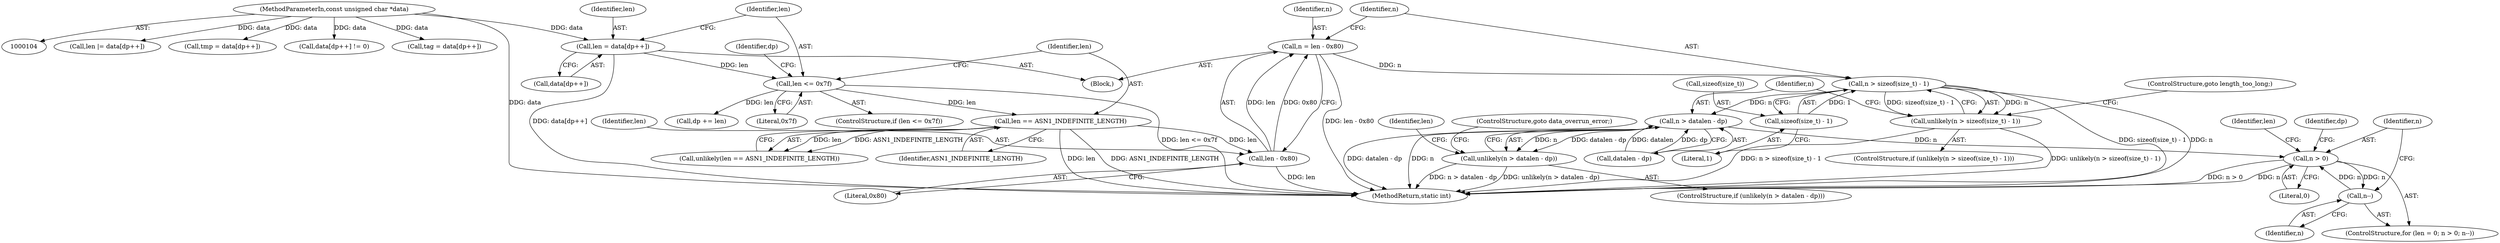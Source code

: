 digraph "1_linux_23c8a812dc3c621009e4f0e5342aa4e2ede1ceaa@API" {
"1000246" [label="(Call,n > sizeof(size_t) - 1)"];
"1000239" [label="(Call,n = len - 0x80)"];
"1000241" [label="(Call,len - 0x80)"];
"1000222" [label="(Call,len == ASN1_INDEFINITE_LENGTH)"];
"1000212" [label="(Call,len <= 0x7f)"];
"1000205" [label="(Call,len = data[dp++])"];
"1000105" [label="(MethodParameterIn,const unsigned char *data)"];
"1000248" [label="(Call,sizeof(size_t) - 1)"];
"1000245" [label="(Call,unlikely(n > sizeof(size_t) - 1))"];
"1000255" [label="(Call,n > datalen - dp)"];
"1000254" [label="(Call,unlikely(n > datalen - dp))"];
"1000265" [label="(Call,n > 0)"];
"1000268" [label="(Call,n--)"];
"1000251" [label="(Literal,1)"];
"1000240" [label="(Identifier,n)"];
"1000246" [label="(Call,n > sizeof(size_t) - 1)"];
"1000217" [label="(Identifier,dp)"];
"1000224" [label="(Identifier,ASN1_INDEFINITE_LENGTH)"];
"1000268" [label="(Call,n--)"];
"1000263" [label="(Identifier,len)"];
"1000274" [label="(Call,len |= data[dp++])"];
"1000269" [label="(Identifier,n)"];
"1000249" [label="(Call,sizeof(size_t))"];
"1000261" [label="(ControlStructure,for (len = 0; n > 0; n--))"];
"1000245" [label="(Call,unlikely(n > sizeof(size_t) - 1))"];
"1000243" [label="(Literal,0x80)"];
"1000272" [label="(Identifier,len)"];
"1000265" [label="(Call,n > 0)"];
"1000257" [label="(Call,datalen - dp)"];
"1000213" [label="(Identifier,len)"];
"1000266" [label="(Identifier,n)"];
"1000247" [label="(Identifier,n)"];
"1000214" [label="(Literal,0x7f)"];
"1000211" [label="(ControlStructure,if (len <= 0x7f))"];
"1000216" [label="(Call,dp += len)"];
"1000256" [label="(Identifier,n)"];
"1000281" [label="(Identifier,dp)"];
"1000242" [label="(Identifier,len)"];
"1000254" [label="(Call,unlikely(n > datalen - dp))"];
"1000205" [label="(Call,len = data[dp++])"];
"1000196" [label="(Call,tmp = data[dp++])"];
"1000206" [label="(Identifier,len)"];
"1000239" [label="(Call,n = len - 0x80)"];
"1000110" [label="(Block,)"];
"1000260" [label="(ControlStructure,goto data_overrun_error;)"];
"1000222" [label="(Call,len == ASN1_INDEFINITE_LENGTH)"];
"1000241" [label="(Call,len - 0x80)"];
"1000151" [label="(Call,data[dp++] != 0)"];
"1000223" [label="(Identifier,len)"];
"1000105" [label="(MethodParameterIn,const unsigned char *data)"];
"1000212" [label="(Call,len <= 0x7f)"];
"1000321" [label="(MethodReturn,static int)"];
"1000221" [label="(Call,unlikely(len == ASN1_INDEFINITE_LENGTH))"];
"1000139" [label="(Call,tag = data[dp++])"];
"1000252" [label="(ControlStructure,goto length_too_long;)"];
"1000207" [label="(Call,data[dp++])"];
"1000244" [label="(ControlStructure,if (unlikely(n > sizeof(size_t) - 1)))"];
"1000253" [label="(ControlStructure,if (unlikely(n > datalen - dp)))"];
"1000267" [label="(Literal,0)"];
"1000255" [label="(Call,n > datalen - dp)"];
"1000248" [label="(Call,sizeof(size_t) - 1)"];
"1000246" -> "1000245"  [label="AST: "];
"1000246" -> "1000248"  [label="CFG: "];
"1000247" -> "1000246"  [label="AST: "];
"1000248" -> "1000246"  [label="AST: "];
"1000245" -> "1000246"  [label="CFG: "];
"1000246" -> "1000321"  [label="DDG: sizeof(size_t) - 1"];
"1000246" -> "1000321"  [label="DDG: n"];
"1000246" -> "1000245"  [label="DDG: n"];
"1000246" -> "1000245"  [label="DDG: sizeof(size_t) - 1"];
"1000239" -> "1000246"  [label="DDG: n"];
"1000248" -> "1000246"  [label="DDG: 1"];
"1000246" -> "1000255"  [label="DDG: n"];
"1000239" -> "1000110"  [label="AST: "];
"1000239" -> "1000241"  [label="CFG: "];
"1000240" -> "1000239"  [label="AST: "];
"1000241" -> "1000239"  [label="AST: "];
"1000247" -> "1000239"  [label="CFG: "];
"1000239" -> "1000321"  [label="DDG: len - 0x80"];
"1000241" -> "1000239"  [label="DDG: len"];
"1000241" -> "1000239"  [label="DDG: 0x80"];
"1000241" -> "1000243"  [label="CFG: "];
"1000242" -> "1000241"  [label="AST: "];
"1000243" -> "1000241"  [label="AST: "];
"1000241" -> "1000321"  [label="DDG: len"];
"1000222" -> "1000241"  [label="DDG: len"];
"1000222" -> "1000221"  [label="AST: "];
"1000222" -> "1000224"  [label="CFG: "];
"1000223" -> "1000222"  [label="AST: "];
"1000224" -> "1000222"  [label="AST: "];
"1000221" -> "1000222"  [label="CFG: "];
"1000222" -> "1000321"  [label="DDG: len"];
"1000222" -> "1000321"  [label="DDG: ASN1_INDEFINITE_LENGTH"];
"1000222" -> "1000221"  [label="DDG: len"];
"1000222" -> "1000221"  [label="DDG: ASN1_INDEFINITE_LENGTH"];
"1000212" -> "1000222"  [label="DDG: len"];
"1000212" -> "1000211"  [label="AST: "];
"1000212" -> "1000214"  [label="CFG: "];
"1000213" -> "1000212"  [label="AST: "];
"1000214" -> "1000212"  [label="AST: "];
"1000217" -> "1000212"  [label="CFG: "];
"1000223" -> "1000212"  [label="CFG: "];
"1000212" -> "1000321"  [label="DDG: len <= 0x7f"];
"1000205" -> "1000212"  [label="DDG: len"];
"1000212" -> "1000216"  [label="DDG: len"];
"1000205" -> "1000110"  [label="AST: "];
"1000205" -> "1000207"  [label="CFG: "];
"1000206" -> "1000205"  [label="AST: "];
"1000207" -> "1000205"  [label="AST: "];
"1000213" -> "1000205"  [label="CFG: "];
"1000205" -> "1000321"  [label="DDG: data[dp++]"];
"1000105" -> "1000205"  [label="DDG: data"];
"1000105" -> "1000104"  [label="AST: "];
"1000105" -> "1000321"  [label="DDG: data"];
"1000105" -> "1000139"  [label="DDG: data"];
"1000105" -> "1000151"  [label="DDG: data"];
"1000105" -> "1000196"  [label="DDG: data"];
"1000105" -> "1000274"  [label="DDG: data"];
"1000248" -> "1000251"  [label="CFG: "];
"1000249" -> "1000248"  [label="AST: "];
"1000251" -> "1000248"  [label="AST: "];
"1000245" -> "1000244"  [label="AST: "];
"1000252" -> "1000245"  [label="CFG: "];
"1000256" -> "1000245"  [label="CFG: "];
"1000245" -> "1000321"  [label="DDG: unlikely(n > sizeof(size_t) - 1)"];
"1000245" -> "1000321"  [label="DDG: n > sizeof(size_t) - 1"];
"1000255" -> "1000254"  [label="AST: "];
"1000255" -> "1000257"  [label="CFG: "];
"1000256" -> "1000255"  [label="AST: "];
"1000257" -> "1000255"  [label="AST: "];
"1000254" -> "1000255"  [label="CFG: "];
"1000255" -> "1000321"  [label="DDG: datalen - dp"];
"1000255" -> "1000321"  [label="DDG: n"];
"1000255" -> "1000254"  [label="DDG: n"];
"1000255" -> "1000254"  [label="DDG: datalen - dp"];
"1000257" -> "1000255"  [label="DDG: datalen"];
"1000257" -> "1000255"  [label="DDG: dp"];
"1000255" -> "1000265"  [label="DDG: n"];
"1000254" -> "1000253"  [label="AST: "];
"1000260" -> "1000254"  [label="CFG: "];
"1000263" -> "1000254"  [label="CFG: "];
"1000254" -> "1000321"  [label="DDG: n > datalen - dp"];
"1000254" -> "1000321"  [label="DDG: unlikely(n > datalen - dp)"];
"1000265" -> "1000261"  [label="AST: "];
"1000265" -> "1000267"  [label="CFG: "];
"1000266" -> "1000265"  [label="AST: "];
"1000267" -> "1000265"  [label="AST: "];
"1000272" -> "1000265"  [label="CFG: "];
"1000281" -> "1000265"  [label="CFG: "];
"1000265" -> "1000321"  [label="DDG: n > 0"];
"1000265" -> "1000321"  [label="DDG: n"];
"1000268" -> "1000265"  [label="DDG: n"];
"1000265" -> "1000268"  [label="DDG: n"];
"1000268" -> "1000261"  [label="AST: "];
"1000268" -> "1000269"  [label="CFG: "];
"1000269" -> "1000268"  [label="AST: "];
"1000266" -> "1000268"  [label="CFG: "];
}
